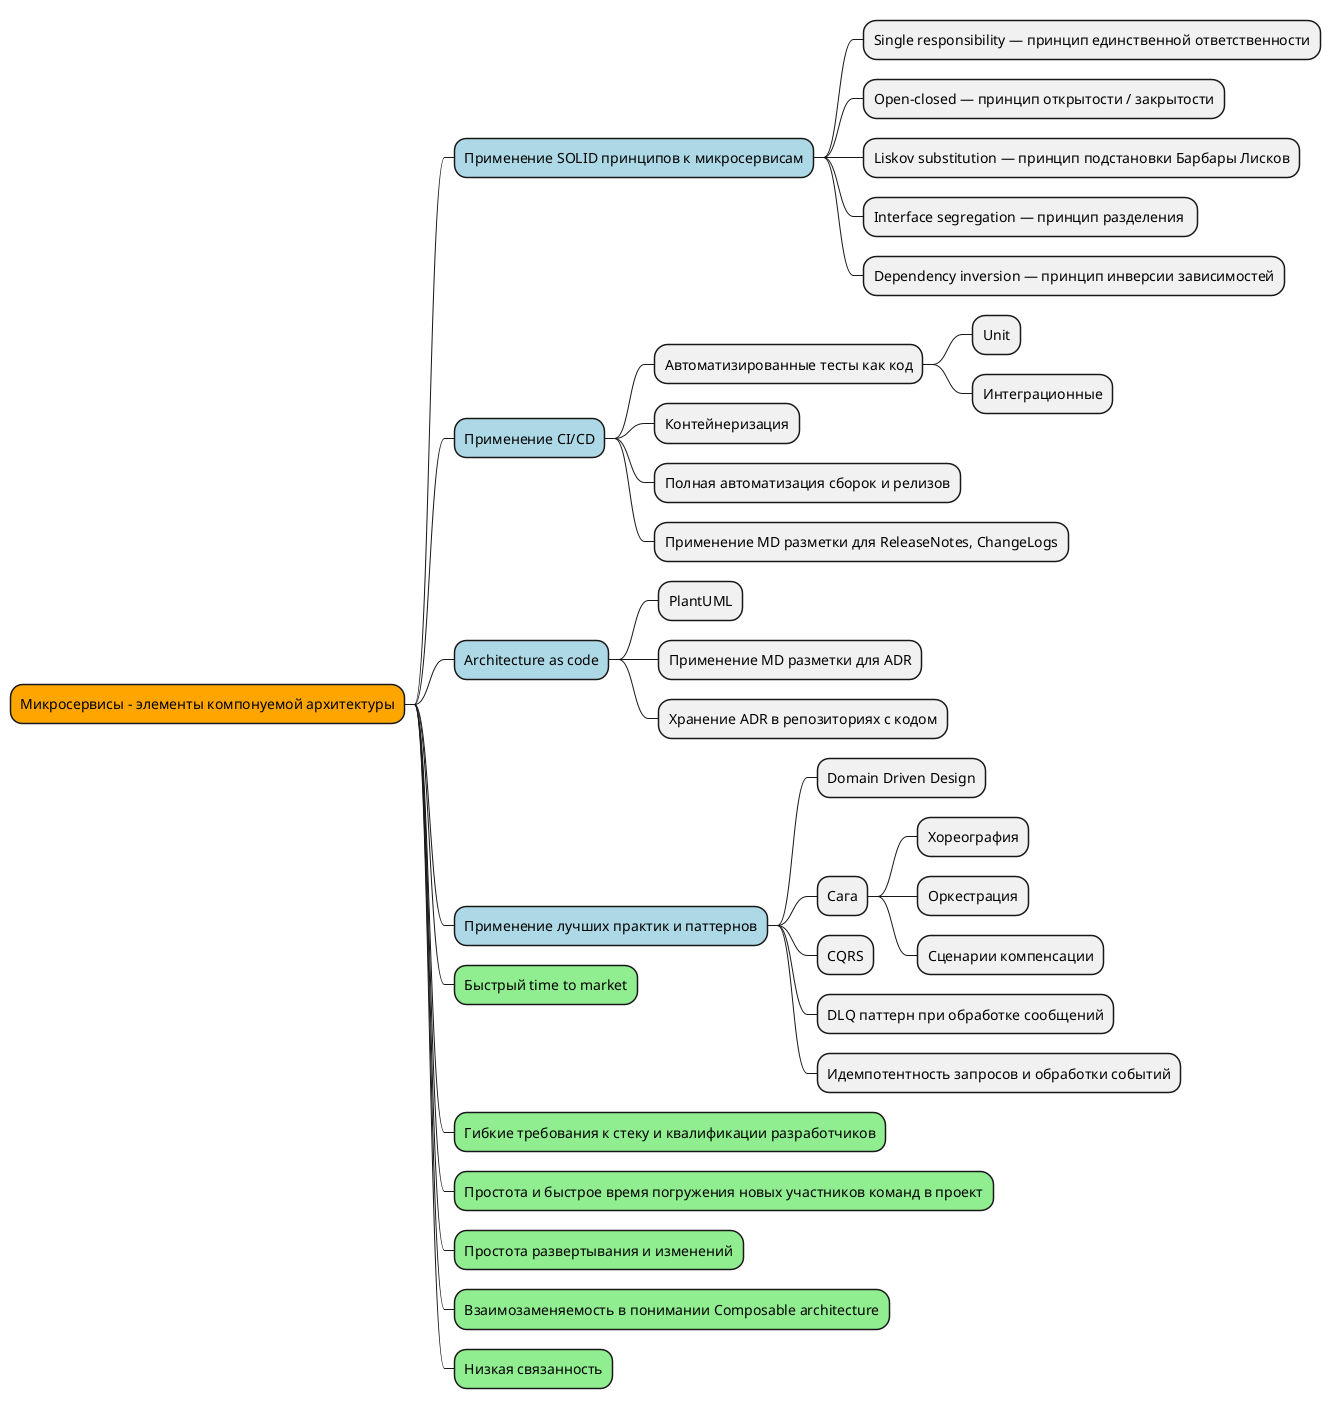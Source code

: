 @startmindmap microservices

*[#Orange] Микросервисы - элементы компонуемой архитектуры
**[#lightblue] Применение SOLID принципов к микросервисам
*** Single responsibility — принцип единственной ответственности
*** Open-closed — принцип открытости / закрытости
*** Liskov substitution — принцип подстановки Барбары Лисков
*** Interface segregation — принцип разделения 
*** Dependency inversion — принцип инверсии зависимостей
**[#lightblue] Применение CI/CD
*** Автоматизированные тесты как код
**** Unit
**** Интеграционные
*** Контейнеризация
*** Полная автоматизация сборок и релизов
*** Применение MD разметки для ReleaseNotes, ChangeLogs
**[#lightblue] Architecture as code
*** PlantUML
*** Применение MD разметки для ADR
*** Хранение ADR в репозиториях с кодом
**[#lightblue] Применение лучших практик и паттернов
*** Domain Driven Design
*** Сага
**** Хореография
**** Оркестрация
**** Сценарии компенсации
*** CQRS
*** DLQ паттерн при обработке сообщений
*** Идемпотентность запросов и обработки событий
'left side
**[#lightgreen] Быстрый time to market
**[#lightgreen] Гибкие требования к стеку и квалификации разработчиков
**[#lightgreen] Простота и быстрое время погружения новых участников команд в проект
**[#lightgreen] Простота развертывания и изменений
**[#lightgreen] Взаимозаменяемость в понимании Composable architecture
**[#lightgreen] Низкая связанность
@endmindmap